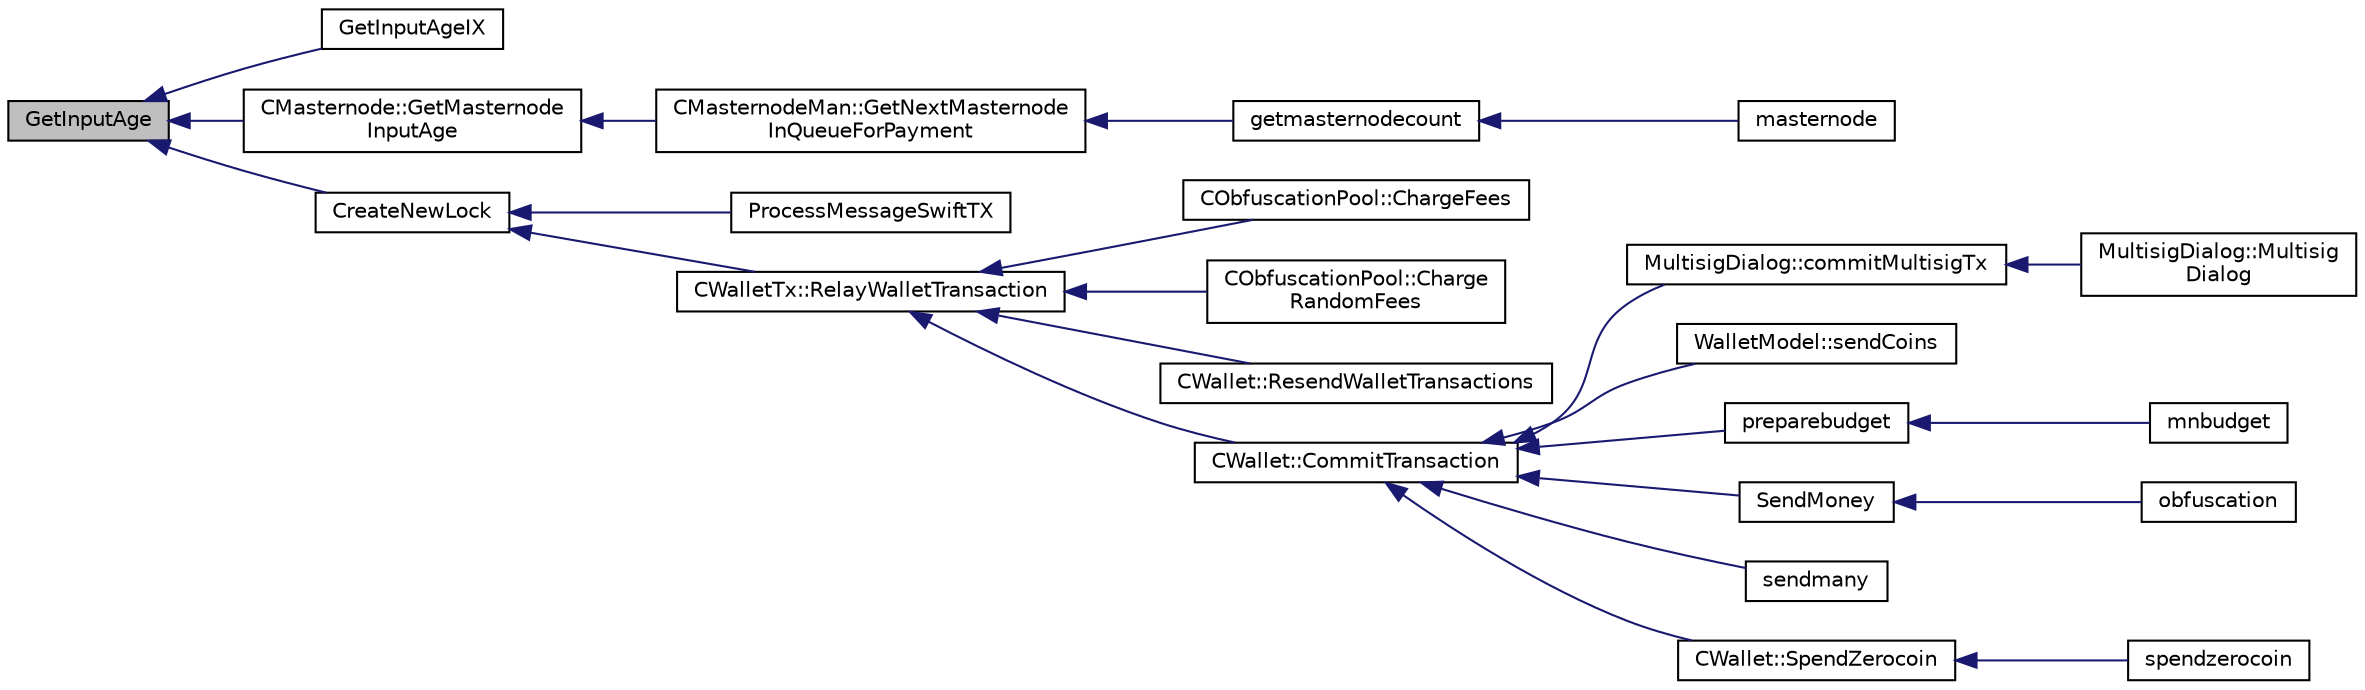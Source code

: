 digraph "GetInputAge"
{
  edge [fontname="Helvetica",fontsize="10",labelfontname="Helvetica",labelfontsize="10"];
  node [fontname="Helvetica",fontsize="10",shape=record];
  rankdir="LR";
  Node509 [label="GetInputAge",height=0.2,width=0.4,color="black", fillcolor="grey75", style="filled", fontcolor="black"];
  Node509 -> Node510 [dir="back",color="midnightblue",fontsize="10",style="solid",fontname="Helvetica"];
  Node510 [label="GetInputAgeIX",height=0.2,width=0.4,color="black", fillcolor="white", style="filled",URL="$main_8h.html#a5c7b9ac7929375148311307df7e446d0"];
  Node509 -> Node511 [dir="back",color="midnightblue",fontsize="10",style="solid",fontname="Helvetica"];
  Node511 [label="CMasternode::GetMasternode\lInputAge",height=0.2,width=0.4,color="black", fillcolor="white", style="filled",URL="$class_c_masternode.html#abc43d7a984d888b6dbc59a667a2fbc17"];
  Node511 -> Node512 [dir="back",color="midnightblue",fontsize="10",style="solid",fontname="Helvetica"];
  Node512 [label="CMasternodeMan::GetNextMasternode\lInQueueForPayment",height=0.2,width=0.4,color="black", fillcolor="white", style="filled",URL="$class_c_masternode_man.html#af90f3376d7f264536207b08e2fc395d8",tooltip="Find an entry in the masternode list that is next to be paid. "];
  Node512 -> Node513 [dir="back",color="midnightblue",fontsize="10",style="solid",fontname="Helvetica"];
  Node513 [label="getmasternodecount",height=0.2,width=0.4,color="black", fillcolor="white", style="filled",URL="$rpcmasternode_8cpp.html#af5cafe7e6498c3c5629dfc95bbf8d6cd"];
  Node513 -> Node514 [dir="back",color="midnightblue",fontsize="10",style="solid",fontname="Helvetica"];
  Node514 [label="masternode",height=0.2,width=0.4,color="black", fillcolor="white", style="filled",URL="$rpcmasternode_8cpp.html#a30609e443aeb47c29ed0878d16b1b5e1"];
  Node509 -> Node515 [dir="back",color="midnightblue",fontsize="10",style="solid",fontname="Helvetica"];
  Node515 [label="CreateNewLock",height=0.2,width=0.4,color="black", fillcolor="white", style="filled",URL="$swifttx_8h.html#a3774b6dae3dfa0a6c85e3604e742150c"];
  Node515 -> Node516 [dir="back",color="midnightblue",fontsize="10",style="solid",fontname="Helvetica"];
  Node516 [label="ProcessMessageSwiftTX",height=0.2,width=0.4,color="black", fillcolor="white", style="filled",URL="$swifttx_8h.html#a155e5c12fe35b2b4129c46ba9b66b06f"];
  Node515 -> Node517 [dir="back",color="midnightblue",fontsize="10",style="solid",fontname="Helvetica"];
  Node517 [label="CWalletTx::RelayWalletTransaction",height=0.2,width=0.4,color="black", fillcolor="white", style="filled",URL="$group__map_wallet.html#ga1eac2a5eea87ed88b73777bea5c733b6"];
  Node517 -> Node518 [dir="back",color="midnightblue",fontsize="10",style="solid",fontname="Helvetica"];
  Node518 [label="CObfuscationPool::ChargeFees",height=0.2,width=0.4,color="black", fillcolor="white", style="filled",URL="$class_c_obfuscation_pool.html#a683c9cff6eb710592b4cf81f3076fe25",tooltip="Charge fees to bad actors (Charge clients a fee if they&#39;re abusive) "];
  Node517 -> Node519 [dir="back",color="midnightblue",fontsize="10",style="solid",fontname="Helvetica"];
  Node519 [label="CObfuscationPool::Charge\lRandomFees",height=0.2,width=0.4,color="black", fillcolor="white", style="filled",URL="$class_c_obfuscation_pool.html#a5853e64dcd6b6125ba9e52688eee29a3",tooltip="Rarely charge fees to pay miners. "];
  Node517 -> Node520 [dir="back",color="midnightblue",fontsize="10",style="solid",fontname="Helvetica"];
  Node520 [label="CWallet::ResendWalletTransactions",height=0.2,width=0.4,color="black", fillcolor="white", style="filled",URL="$group__map_wallet.html#gaef8d6e5b4701ca3a64486c4232acc3fa"];
  Node517 -> Node521 [dir="back",color="midnightblue",fontsize="10",style="solid",fontname="Helvetica"];
  Node521 [label="CWallet::CommitTransaction",height=0.2,width=0.4,color="black", fillcolor="white", style="filled",URL="$group___actions.html#gaa13fbeaebd271f910a54cc5b82d73fde",tooltip="Call after CreateTransaction unless you want to abort. "];
  Node521 -> Node522 [dir="back",color="midnightblue",fontsize="10",style="solid",fontname="Helvetica"];
  Node522 [label="MultisigDialog::commitMultisigTx",height=0.2,width=0.4,color="black", fillcolor="white", style="filled",URL="$class_multisig_dialog.html#a4b8f46adc64493a801bffb464b7c09ea"];
  Node522 -> Node523 [dir="back",color="midnightblue",fontsize="10",style="solid",fontname="Helvetica"];
  Node523 [label="MultisigDialog::Multisig\lDialog",height=0.2,width=0.4,color="black", fillcolor="white", style="filled",URL="$class_multisig_dialog.html#af8ff2a9f6dc05a9468d955cb428c6474"];
  Node521 -> Node524 [dir="back",color="midnightblue",fontsize="10",style="solid",fontname="Helvetica"];
  Node524 [label="WalletModel::sendCoins",height=0.2,width=0.4,color="black", fillcolor="white", style="filled",URL="$class_wallet_model.html#a53443aca544c824550f21e5f87e4ec39"];
  Node521 -> Node525 [dir="back",color="midnightblue",fontsize="10",style="solid",fontname="Helvetica"];
  Node525 [label="preparebudget",height=0.2,width=0.4,color="black", fillcolor="white", style="filled",URL="$rpcmasternode-budget_8cpp.html#a8c07f1b00f74d9d2227428a552679b8c"];
  Node525 -> Node526 [dir="back",color="midnightblue",fontsize="10",style="solid",fontname="Helvetica"];
  Node526 [label="mnbudget",height=0.2,width=0.4,color="black", fillcolor="white", style="filled",URL="$rpcmasternode-budget_8cpp.html#aeabbf924be4d2ce4bedb28a394e1fc6b"];
  Node521 -> Node527 [dir="back",color="midnightblue",fontsize="10",style="solid",fontname="Helvetica"];
  Node527 [label="SendMoney",height=0.2,width=0.4,color="black", fillcolor="white", style="filled",URL="$rpcmasternode_8cpp.html#a49669702f73a24c1d1dc5a08d7c0785f"];
  Node527 -> Node528 [dir="back",color="midnightblue",fontsize="10",style="solid",fontname="Helvetica"];
  Node528 [label="obfuscation",height=0.2,width=0.4,color="black", fillcolor="white", style="filled",URL="$rpcmasternode_8cpp.html#a6cdbacc257b42445f0c6122a061af2ca"];
  Node521 -> Node529 [dir="back",color="midnightblue",fontsize="10",style="solid",fontname="Helvetica"];
  Node529 [label="sendmany",height=0.2,width=0.4,color="black", fillcolor="white", style="filled",URL="$rpcwallet_8cpp.html#adeb5f23f20fb4e589dab23cadf75c92d"];
  Node521 -> Node530 [dir="back",color="midnightblue",fontsize="10",style="solid",fontname="Helvetica"];
  Node530 [label="CWallet::SpendZerocoin",height=0.2,width=0.4,color="black", fillcolor="white", style="filled",URL="$class_c_wallet.html#aedd0ae4e683ee642272e170b7afd33fe"];
  Node530 -> Node531 [dir="back",color="midnightblue",fontsize="10",style="solid",fontname="Helvetica"];
  Node531 [label="spendzerocoin",height=0.2,width=0.4,color="black", fillcolor="white", style="filled",URL="$rpcwallet_8cpp.html#adea64c692ec279a1a3a2c9143f264955"];
}

